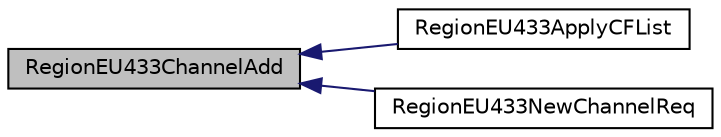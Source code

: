 digraph "RegionEU433ChannelAdd"
{
  edge [fontname="Helvetica",fontsize="10",labelfontname="Helvetica",labelfontsize="10"];
  node [fontname="Helvetica",fontsize="10",shape=record];
  rankdir="LR";
  Node29 [label="RegionEU433ChannelAdd",height=0.2,width=0.4,color="black", fillcolor="grey75", style="filled", fontcolor="black"];
  Node29 -> Node30 [dir="back",color="midnightblue",fontsize="10",style="solid",fontname="Helvetica"];
  Node30 [label="RegionEU433ApplyCFList",height=0.2,width=0.4,color="black", fillcolor="white", style="filled",URL="$group___r_e_g_i_o_n_e_u433.html#gacf5995b949053267e507f4e2063fc7bf",tooltip="The function parses the input buffer and sets up the channels of the CF list. "];
  Node29 -> Node31 [dir="back",color="midnightblue",fontsize="10",style="solid",fontname="Helvetica"];
  Node31 [label="RegionEU433NewChannelReq",height=0.2,width=0.4,color="black", fillcolor="white", style="filled",URL="$group___r_e_g_i_o_n_e_u433.html#ga1df9d3b633c355a6b1d2b7fc1e0e217b",tooltip="The function processes a Channel Request. "];
}
